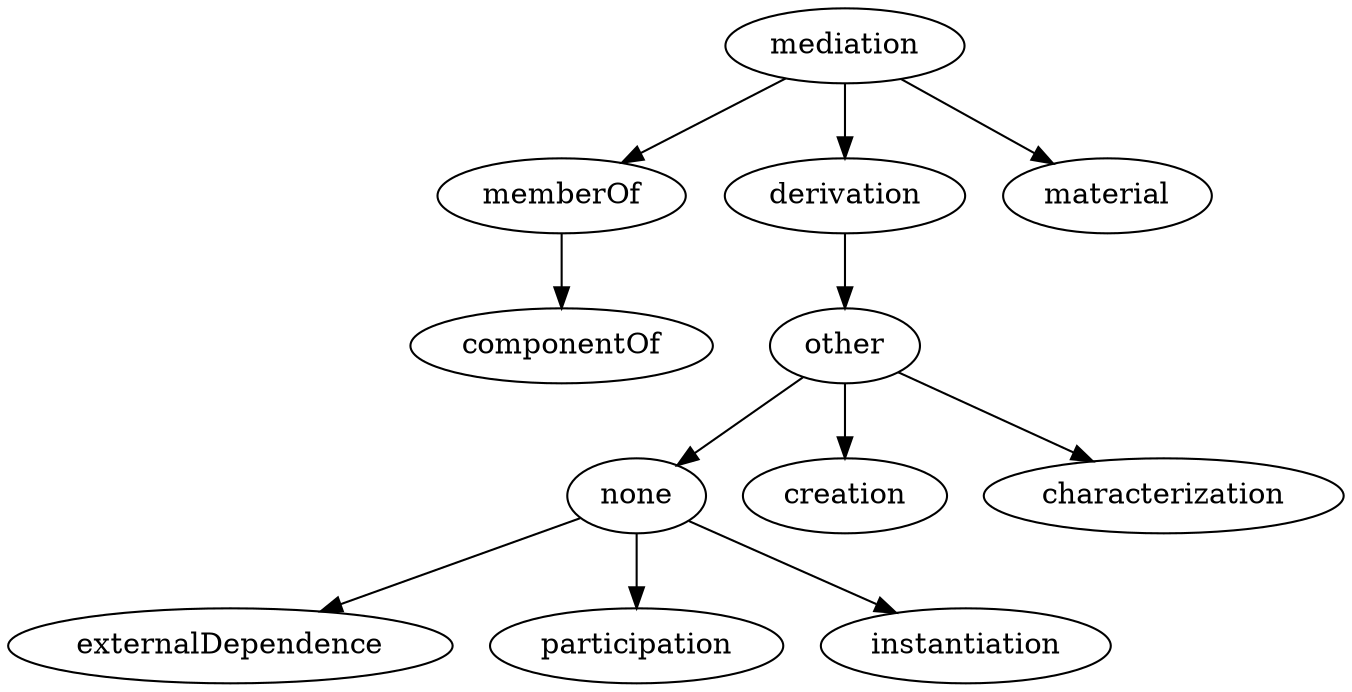strict digraph {
mediation;
memberOf;
derivation;
material;
componentOf;
other;
none;
creation;
characterization;
externalDependence;
participation;
instantiation;
mediation -> memberOf;
mediation -> derivation;
mediation -> material;
memberOf -> componentOf;
derivation -> other;
other -> none;
other -> creation;
other -> characterization;
none -> externalDependence;
none -> participation;
none -> instantiation;
}
